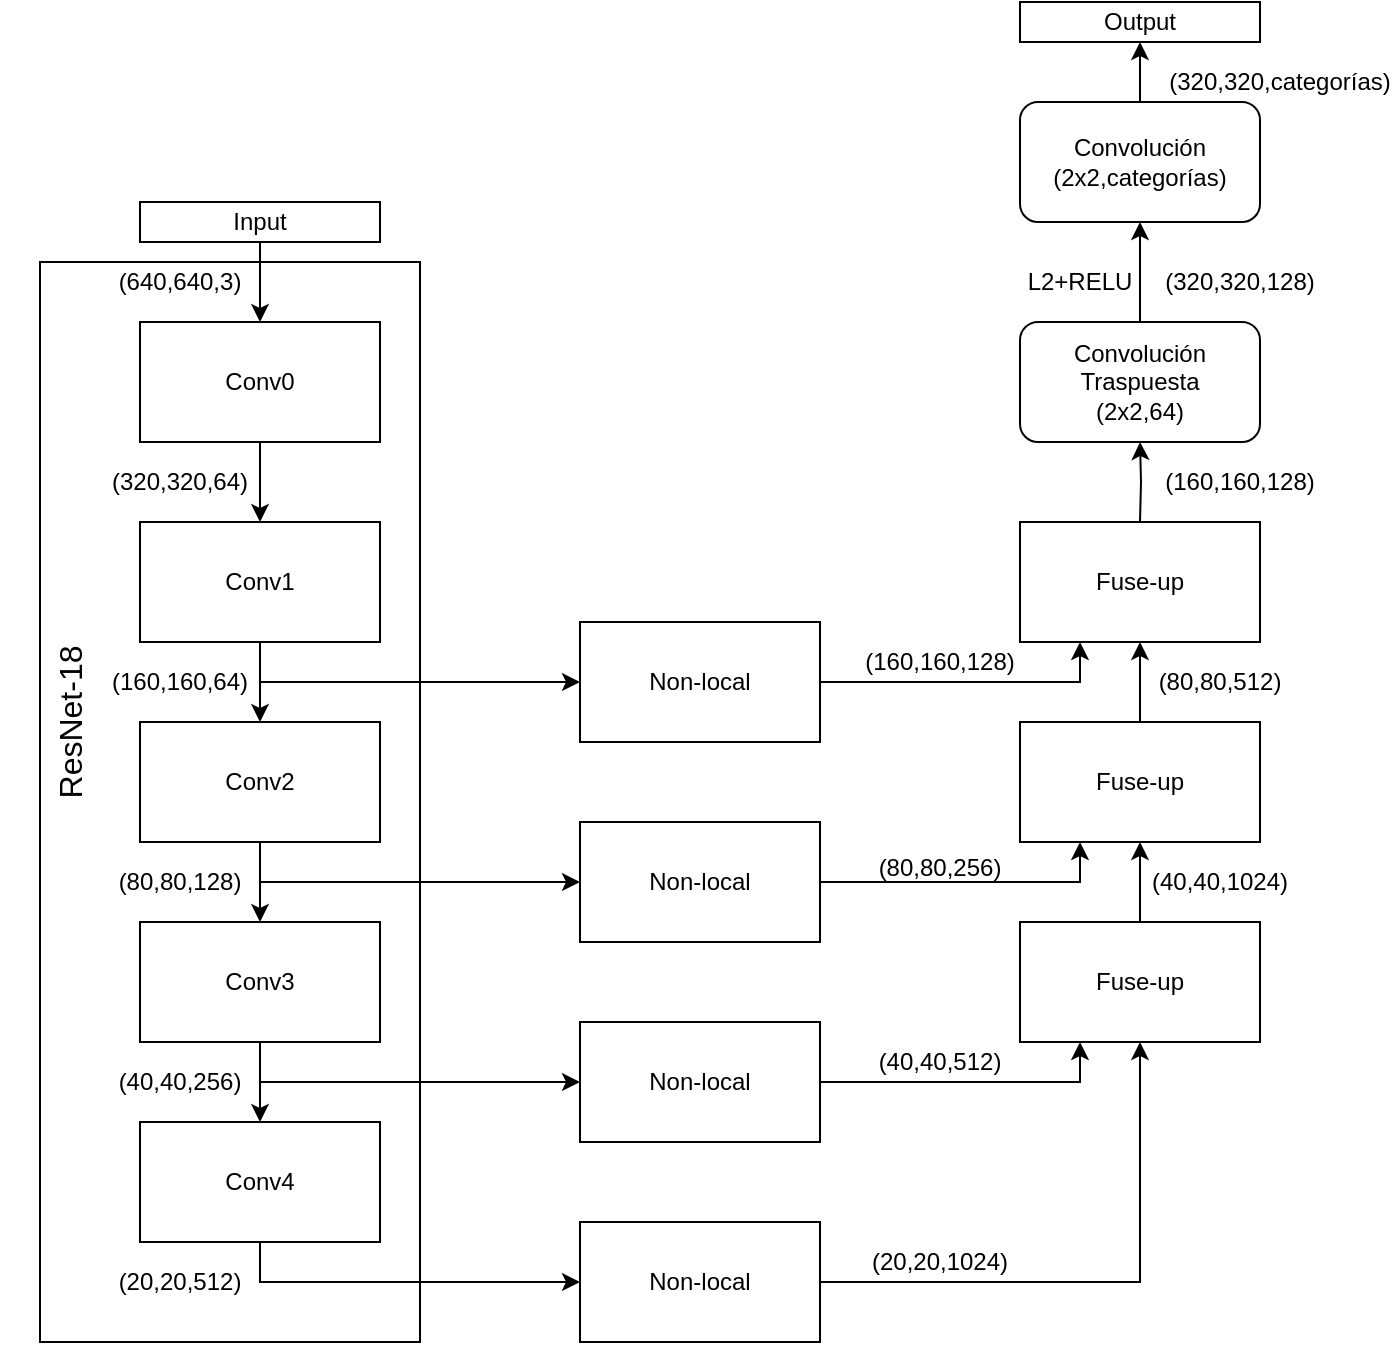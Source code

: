 <mxfile version="13.9.2" type="device" pages="2"><diagram id="hmMCSnsPNJcpCr6YKXEO" name="Page-1"><mxGraphModel dx="1422" dy="1865" grid="1" gridSize="10" guides="1" tooltips="1" connect="1" arrows="1" fold="1" page="1" pageScale="1" pageWidth="850" pageHeight="1100" math="0" shadow="0"><root><mxCell id="0"/><mxCell id="1" parent="0"/><mxCell id="dNM_J1vEn28DvA4uqvdx-1" value="" style="rounded=0;whiteSpace=wrap;html=1;fillColor=none;" parent="1" vertex="1"><mxGeometry x="70" y="83" width="190" height="540" as="geometry"/></mxCell><mxCell id="tcMPDzOzU07q1JCKf_pF-14" style="edgeStyle=orthogonalEdgeStyle;rounded=0;orthogonalLoop=1;jettySize=auto;html=1;exitX=0.5;exitY=1;exitDx=0;exitDy=0;" parent="1" source="tcMPDzOzU07q1JCKf_pF-1" target="tcMPDzOzU07q1JCKf_pF-2" edge="1"><mxGeometry relative="1" as="geometry"/></mxCell><mxCell id="tcMPDzOzU07q1JCKf_pF-1" value="Conv0" style="rounded=0;whiteSpace=wrap;html=1;" parent="1" vertex="1"><mxGeometry x="120" y="113" width="120" height="60" as="geometry"/></mxCell><mxCell id="tcMPDzOzU07q1JCKf_pF-16" style="edgeStyle=orthogonalEdgeStyle;rounded=0;orthogonalLoop=1;jettySize=auto;html=1;exitX=0.5;exitY=1;exitDx=0;exitDy=0;" parent="1" source="tcMPDzOzU07q1JCKf_pF-2" target="tcMPDzOzU07q1JCKf_pF-3" edge="1"><mxGeometry relative="1" as="geometry"/></mxCell><mxCell id="tcMPDzOzU07q1JCKf_pF-39" style="edgeStyle=orthogonalEdgeStyle;rounded=0;orthogonalLoop=1;jettySize=auto;html=1;exitX=0.5;exitY=1;exitDx=0;exitDy=0;entryX=0;entryY=0.5;entryDx=0;entryDy=0;" parent="1" source="tcMPDzOzU07q1JCKf_pF-2" target="tcMPDzOzU07q1JCKf_pF-33" edge="1"><mxGeometry relative="1" as="geometry"/></mxCell><mxCell id="tcMPDzOzU07q1JCKf_pF-2" value="Conv1" style="rounded=0;whiteSpace=wrap;html=1;" parent="1" vertex="1"><mxGeometry x="120" y="213" width="120" height="60" as="geometry"/></mxCell><mxCell id="tcMPDzOzU07q1JCKf_pF-17" style="edgeStyle=orthogonalEdgeStyle;rounded=0;orthogonalLoop=1;jettySize=auto;html=1;exitX=0.5;exitY=1;exitDx=0;exitDy=0;" parent="1" source="tcMPDzOzU07q1JCKf_pF-3" target="tcMPDzOzU07q1JCKf_pF-4" edge="1"><mxGeometry relative="1" as="geometry"/></mxCell><mxCell id="tcMPDzOzU07q1JCKf_pF-37" style="edgeStyle=orthogonalEdgeStyle;rounded=0;orthogonalLoop=1;jettySize=auto;html=1;exitX=0.5;exitY=1;exitDx=0;exitDy=0;" parent="1" source="tcMPDzOzU07q1JCKf_pF-3" target="tcMPDzOzU07q1JCKf_pF-32" edge="1"><mxGeometry relative="1" as="geometry"/></mxCell><mxCell id="tcMPDzOzU07q1JCKf_pF-3" value="Conv2" style="rounded=0;whiteSpace=wrap;html=1;" parent="1" vertex="1"><mxGeometry x="120" y="313" width="120" height="60" as="geometry"/></mxCell><mxCell id="tcMPDzOzU07q1JCKf_pF-18" style="edgeStyle=orthogonalEdgeStyle;rounded=0;orthogonalLoop=1;jettySize=auto;html=1;exitX=0.5;exitY=1;exitDx=0;exitDy=0;entryX=0.5;entryY=0;entryDx=0;entryDy=0;" parent="1" source="tcMPDzOzU07q1JCKf_pF-4" target="tcMPDzOzU07q1JCKf_pF-5" edge="1"><mxGeometry relative="1" as="geometry"/></mxCell><mxCell id="tcMPDzOzU07q1JCKf_pF-27" style="edgeStyle=orthogonalEdgeStyle;rounded=0;orthogonalLoop=1;jettySize=auto;html=1;exitX=0.5;exitY=1;exitDx=0;exitDy=0;" parent="1" source="tcMPDzOzU07q1JCKf_pF-4" target="tcMPDzOzU07q1JCKf_pF-26" edge="1"><mxGeometry relative="1" as="geometry"/></mxCell><mxCell id="tcMPDzOzU07q1JCKf_pF-4" value="Conv3" style="rounded=0;whiteSpace=wrap;html=1;" parent="1" vertex="1"><mxGeometry x="120" y="413" width="120" height="60" as="geometry"/></mxCell><mxCell id="tcMPDzOzU07q1JCKf_pF-20" style="edgeStyle=orthogonalEdgeStyle;rounded=0;orthogonalLoop=1;jettySize=auto;html=1;exitX=0.5;exitY=1;exitDx=0;exitDy=0;entryX=0;entryY=0.5;entryDx=0;entryDy=0;" parent="1" source="tcMPDzOzU07q1JCKf_pF-5" target="tcMPDzOzU07q1JCKf_pF-19" edge="1"><mxGeometry relative="1" as="geometry"/></mxCell><mxCell id="tcMPDzOzU07q1JCKf_pF-5" value="Conv4" style="rounded=0;whiteSpace=wrap;html=1;" parent="1" vertex="1"><mxGeometry x="120" y="513" width="120" height="60" as="geometry"/></mxCell><mxCell id="tcMPDzOzU07q1JCKf_pF-6" value="Output" style="rounded=0;whiteSpace=wrap;html=1;" parent="1" vertex="1"><mxGeometry x="560" y="-47" width="120" height="20" as="geometry"/></mxCell><mxCell id="tcMPDzOzU07q1JCKf_pF-7" value="Fuse-up" style="rounded=0;whiteSpace=wrap;html=1;" parent="1" vertex="1"><mxGeometry x="560" y="213" width="120" height="60" as="geometry"/></mxCell><mxCell id="tcMPDzOzU07q1JCKf_pF-35" style="edgeStyle=orthogonalEdgeStyle;rounded=0;orthogonalLoop=1;jettySize=auto;html=1;exitX=0.5;exitY=0;exitDx=0;exitDy=0;" parent="1" source="tcMPDzOzU07q1JCKf_pF-8" target="tcMPDzOzU07q1JCKf_pF-7" edge="1"><mxGeometry relative="1" as="geometry"/></mxCell><mxCell id="tcMPDzOzU07q1JCKf_pF-8" value="Fuse-up" style="rounded=0;whiteSpace=wrap;html=1;" parent="1" vertex="1"><mxGeometry x="560" y="313" width="120" height="60" as="geometry"/></mxCell><mxCell id="tcMPDzOzU07q1JCKf_pF-34" style="edgeStyle=orthogonalEdgeStyle;rounded=0;orthogonalLoop=1;jettySize=auto;html=1;exitX=0.5;exitY=0;exitDx=0;exitDy=0;entryX=0.5;entryY=1;entryDx=0;entryDy=0;" parent="1" source="tcMPDzOzU07q1JCKf_pF-9" target="tcMPDzOzU07q1JCKf_pF-8" edge="1"><mxGeometry relative="1" as="geometry"/></mxCell><mxCell id="tcMPDzOzU07q1JCKf_pF-9" value="Fuse-up" style="rounded=0;whiteSpace=wrap;html=1;" parent="1" vertex="1"><mxGeometry x="560" y="413" width="120" height="60" as="geometry"/></mxCell><mxCell id="tcMPDzOzU07q1JCKf_pF-11" value="(640,640,3)" style="text;html=1;strokeColor=none;fillColor=none;align=center;verticalAlign=middle;whiteSpace=wrap;rounded=0;" parent="1" vertex="1"><mxGeometry x="120" y="83" width="40" height="20" as="geometry"/></mxCell><mxCell id="tcMPDzOzU07q1JCKf_pF-12" value="" style="endArrow=classic;html=1;entryX=0.5;entryY=0;entryDx=0;entryDy=0;" parent="1" target="tcMPDzOzU07q1JCKf_pF-1" edge="1"><mxGeometry width="50" height="50" relative="1" as="geometry"><mxPoint x="180" y="73" as="sourcePoint"/><mxPoint x="430" y="193" as="targetPoint"/></mxGeometry></mxCell><mxCell id="tcMPDzOzU07q1JCKf_pF-13" value="Input" style="rounded=0;whiteSpace=wrap;html=1;" parent="1" vertex="1"><mxGeometry x="120" y="53" width="120" height="20" as="geometry"/></mxCell><mxCell id="tcMPDzOzU07q1JCKf_pF-15" value="(160,160,64)" style="text;html=1;strokeColor=none;fillColor=none;align=center;verticalAlign=middle;whiteSpace=wrap;rounded=0;" parent="1" vertex="1"><mxGeometry x="120" y="283" width="40" height="20" as="geometry"/></mxCell><mxCell id="tcMPDzOzU07q1JCKf_pF-24" style="edgeStyle=orthogonalEdgeStyle;rounded=0;orthogonalLoop=1;jettySize=auto;html=1;exitX=1;exitY=0.5;exitDx=0;exitDy=0;" parent="1" source="tcMPDzOzU07q1JCKf_pF-19" target="tcMPDzOzU07q1JCKf_pF-9" edge="1"><mxGeometry relative="1" as="geometry"><mxPoint x="620" y="573" as="targetPoint"/></mxGeometry></mxCell><mxCell id="tcMPDzOzU07q1JCKf_pF-19" value="Non-local" style="rounded=0;whiteSpace=wrap;html=1;" parent="1" vertex="1"><mxGeometry x="340" y="563" width="120" height="60" as="geometry"/></mxCell><mxCell id="tcMPDzOzU07q1JCKf_pF-23" value="(20,20,512)" style="text;html=1;strokeColor=none;fillColor=none;align=center;verticalAlign=middle;whiteSpace=wrap;rounded=0;" parent="1" vertex="1"><mxGeometry x="120" y="583" width="40" height="20" as="geometry"/></mxCell><mxCell id="tcMPDzOzU07q1JCKf_pF-25" value="&lt;div&gt;(20,20,1024)&lt;/div&gt;" style="text;html=1;strokeColor=none;fillColor=none;align=center;verticalAlign=middle;whiteSpace=wrap;rounded=0;" parent="1" vertex="1"><mxGeometry x="500" y="573" width="40" height="20" as="geometry"/></mxCell><mxCell id="tcMPDzOzU07q1JCKf_pF-29" style="edgeStyle=orthogonalEdgeStyle;rounded=0;orthogonalLoop=1;jettySize=auto;html=1;exitX=1;exitY=0.5;exitDx=0;exitDy=0;entryX=0.25;entryY=1;entryDx=0;entryDy=0;" parent="1" source="tcMPDzOzU07q1JCKf_pF-26" target="tcMPDzOzU07q1JCKf_pF-9" edge="1"><mxGeometry relative="1" as="geometry"/></mxCell><mxCell id="tcMPDzOzU07q1JCKf_pF-26" value="Non-local" style="rounded=0;whiteSpace=wrap;html=1;" parent="1" vertex="1"><mxGeometry x="340" y="463" width="120" height="60" as="geometry"/></mxCell><mxCell id="tcMPDzOzU07q1JCKf_pF-30" value="(40,40,256)" style="text;html=1;strokeColor=none;fillColor=none;align=center;verticalAlign=middle;whiteSpace=wrap;rounded=0;" parent="1" vertex="1"><mxGeometry x="120" y="483" width="40" height="20" as="geometry"/></mxCell><mxCell id="tcMPDzOzU07q1JCKf_pF-31" value="(40,40,512)" style="text;html=1;strokeColor=none;fillColor=none;align=center;verticalAlign=middle;whiteSpace=wrap;rounded=0;" parent="1" vertex="1"><mxGeometry x="500" y="473" width="40" height="20" as="geometry"/></mxCell><mxCell id="tcMPDzOzU07q1JCKf_pF-38" style="edgeStyle=orthogonalEdgeStyle;rounded=0;orthogonalLoop=1;jettySize=auto;html=1;exitX=1;exitY=0.5;exitDx=0;exitDy=0;entryX=0.25;entryY=1;entryDx=0;entryDy=0;" parent="1" source="tcMPDzOzU07q1JCKf_pF-32" target="tcMPDzOzU07q1JCKf_pF-8" edge="1"><mxGeometry relative="1" as="geometry"/></mxCell><mxCell id="tcMPDzOzU07q1JCKf_pF-32" value="Non-local" style="rounded=0;whiteSpace=wrap;html=1;" parent="1" vertex="1"><mxGeometry x="340" y="363" width="120" height="60" as="geometry"/></mxCell><mxCell id="tcMPDzOzU07q1JCKf_pF-40" style="edgeStyle=orthogonalEdgeStyle;rounded=0;orthogonalLoop=1;jettySize=auto;html=1;exitX=1;exitY=0.5;exitDx=0;exitDy=0;entryX=0.25;entryY=1;entryDx=0;entryDy=0;" parent="1" source="tcMPDzOzU07q1JCKf_pF-33" target="tcMPDzOzU07q1JCKf_pF-7" edge="1"><mxGeometry relative="1" as="geometry"/></mxCell><mxCell id="tcMPDzOzU07q1JCKf_pF-33" value="Non-local" style="rounded=0;whiteSpace=wrap;html=1;" parent="1" vertex="1"><mxGeometry x="340" y="263" width="120" height="60" as="geometry"/></mxCell><mxCell id="tcMPDzOzU07q1JCKf_pF-41" value="&lt;div&gt;(80,80,128)&lt;/div&gt;" style="text;html=1;strokeColor=none;fillColor=none;align=center;verticalAlign=middle;whiteSpace=wrap;rounded=0;" parent="1" vertex="1"><mxGeometry x="120" y="383" width="40" height="20" as="geometry"/></mxCell><mxCell id="tcMPDzOzU07q1JCKf_pF-42" value="&lt;div&gt;(80,80,256)&lt;/div&gt;" style="text;html=1;strokeColor=none;fillColor=none;align=center;verticalAlign=middle;whiteSpace=wrap;rounded=0;" parent="1" vertex="1"><mxGeometry x="500" y="376" width="40" height="20" as="geometry"/></mxCell><mxCell id="tcMPDzOzU07q1JCKf_pF-44" value="(160,160,128)" style="text;html=1;strokeColor=none;fillColor=none;align=center;verticalAlign=middle;whiteSpace=wrap;rounded=0;" parent="1" vertex="1"><mxGeometry x="500" y="273" width="40" height="20" as="geometry"/></mxCell><mxCell id="tcMPDzOzU07q1JCKf_pF-45" value="(320,320,64)" style="text;html=1;strokeColor=none;fillColor=none;align=center;verticalAlign=middle;whiteSpace=wrap;rounded=0;" parent="1" vertex="1"><mxGeometry x="120" y="183" width="40" height="20" as="geometry"/></mxCell><mxCell id="tcMPDzOzU07q1JCKf_pF-48" value="(40,40,1024)" style="text;html=1;strokeColor=none;fillColor=none;align=center;verticalAlign=middle;whiteSpace=wrap;rounded=0;" parent="1" vertex="1"><mxGeometry x="640" y="383" width="40" height="20" as="geometry"/></mxCell><mxCell id="tcMPDzOzU07q1JCKf_pF-50" value="(80,80,512)" style="text;html=1;strokeColor=none;fillColor=none;align=center;verticalAlign=middle;whiteSpace=wrap;rounded=0;" parent="1" vertex="1"><mxGeometry x="640" y="283" width="40" height="20" as="geometry"/></mxCell><mxCell id="tcMPDzOzU07q1JCKf_pF-53" style="edgeStyle=orthogonalEdgeStyle;rounded=0;orthogonalLoop=1;jettySize=auto;html=1;exitX=0.5;exitY=0;exitDx=0;exitDy=0;" parent="1" source="tcMPDzOzU07q1JCKf_pF-51" target="tcMPDzOzU07q1JCKf_pF-6" edge="1"><mxGeometry relative="1" as="geometry"/></mxCell><mxCell id="tcMPDzOzU07q1JCKf_pF-51" value="&lt;div&gt;Convolución&lt;br&gt;&lt;/div&gt;&lt;div&gt;(2x2,categorías)&lt;br&gt;&lt;/div&gt;" style="rounded=1;whiteSpace=wrap;html=1;" parent="1" vertex="1"><mxGeometry x="560" y="3" width="120" height="60" as="geometry"/></mxCell><mxCell id="tcMPDzOzU07q1JCKf_pF-54" value="(320,320,categorías)" style="text;html=1;strokeColor=none;fillColor=none;align=center;verticalAlign=middle;whiteSpace=wrap;rounded=0;" parent="1" vertex="1"><mxGeometry x="670" y="-17" width="40" height="20" as="geometry"/></mxCell><mxCell id="dNM_J1vEn28DvA4uqvdx-2" value="&lt;font style=&quot;font-size: 16px&quot;&gt;ResNet&lt;/font&gt;&lt;font style=&quot;font-size: 16px&quot;&gt;-18&lt;/font&gt;" style="text;html=1;strokeColor=none;fillColor=none;align=center;verticalAlign=middle;whiteSpace=wrap;rounded=0;horizontal=0;" parent="1" vertex="1"><mxGeometry x="50" y="303" width="70" height="20" as="geometry"/></mxCell><mxCell id="zdvkct2Qah11eXACbm4Y-1" style="edgeStyle=orthogonalEdgeStyle;rounded=0;orthogonalLoop=1;jettySize=auto;html=1;entryX=0.5;entryY=1;entryDx=0;entryDy=0;" edge="1" parent="1" target="zdvkct2Qah11eXACbm4Y-5"><mxGeometry relative="1" as="geometry"><mxPoint x="620" y="170" as="targetPoint"/><mxPoint x="620" y="213" as="sourcePoint"/></mxGeometry></mxCell><mxCell id="zdvkct2Qah11eXACbm4Y-2" value="&lt;div&gt;(160,160,128)&lt;/div&gt;" style="text;html=1;strokeColor=none;fillColor=none;align=center;verticalAlign=middle;whiteSpace=wrap;rounded=0;" vertex="1" parent="1"><mxGeometry x="650" y="183" width="40" height="20" as="geometry"/></mxCell><mxCell id="zdvkct2Qah11eXACbm4Y-3" style="edgeStyle=orthogonalEdgeStyle;rounded=0;orthogonalLoop=1;jettySize=auto;html=1;entryX=0.5;entryY=1;entryDx=0;entryDy=0;" edge="1" parent="1" source="zdvkct2Qah11eXACbm4Y-5"><mxGeometry relative="1" as="geometry"><mxPoint x="620" y="110" as="sourcePoint"/><mxPoint x="620" y="63" as="targetPoint"/></mxGeometry></mxCell><mxCell id="zdvkct2Qah11eXACbm4Y-4" value="&lt;div&gt;(320,320,128)&lt;/div&gt;" style="text;html=1;strokeColor=none;fillColor=none;align=center;verticalAlign=middle;whiteSpace=wrap;rounded=0;" vertex="1" parent="1"><mxGeometry x="650" y="83" width="40" height="20" as="geometry"/></mxCell><mxCell id="zdvkct2Qah11eXACbm4Y-5" value="&lt;div&gt;Convolución&lt;/div&gt;&lt;div&gt;Traspuesta&lt;br&gt;&lt;/div&gt;&lt;div&gt;(2x2,64)&lt;br&gt;&lt;/div&gt;" style="rounded=1;whiteSpace=wrap;html=1;" vertex="1" parent="1"><mxGeometry x="560" y="113" width="120" height="60" as="geometry"/></mxCell><mxCell id="zdvkct2Qah11eXACbm4Y-6" value="L2+RELU" style="text;html=1;strokeColor=none;fillColor=none;align=center;verticalAlign=middle;whiteSpace=wrap;rounded=0;" vertex="1" parent="1"><mxGeometry x="570" y="83" width="40" height="20" as="geometry"/></mxCell></root></mxGraphModel></diagram><diagram id="wfsUBu5mWRZKpayJvTtz" name="Page-2"><mxGraphModel dx="1422" dy="794" grid="1" gridSize="10" guides="1" tooltips="1" connect="1" arrows="1" fold="1" page="1" pageScale="1" pageWidth="850" pageHeight="1100" math="0" shadow="0"><root><mxCell id="K46hwAUYnZ-i0ehXtEKi-0"/><mxCell id="K46hwAUYnZ-i0ehXtEKi-1" parent="K46hwAUYnZ-i0ehXtEKi-0"/><mxCell id="K46hwAUYnZ-i0ehXtEKi-2" value="&lt;div&gt;Convolución&lt;/div&gt;&lt;div&gt;(2x2,128)&lt;br&gt;&lt;/div&gt;" style="rounded=1;whiteSpace=wrap;html=1;" vertex="1" parent="K46hwAUYnZ-i0ehXtEKi-1"><mxGeometry x="340" y="230" width="120" height="60" as="geometry"/></mxCell><mxCell id="K46hwAUYnZ-i0ehXtEKi-3" value="&lt;div&gt;Convolución&lt;/div&gt;&lt;div&gt;(2x2,256)&lt;br&gt;&lt;/div&gt;" style="rounded=1;whiteSpace=wrap;html=1;" vertex="1" parent="K46hwAUYnZ-i0ehXtEKi-1"><mxGeometry x="340" y="330" width="120" height="60" as="geometry"/></mxCell><mxCell id="K46hwAUYnZ-i0ehXtEKi-4" value="&lt;div&gt;Convolución&lt;/div&gt;&lt;div&gt;(2x2,512)&lt;br&gt;&lt;/div&gt;" style="rounded=1;whiteSpace=wrap;html=1;" vertex="1" parent="K46hwAUYnZ-i0ehXtEKi-1"><mxGeometry x="340" y="430" width="120" height="60" as="geometry"/></mxCell><mxCell id="K46hwAUYnZ-i0ehXtEKi-5" value="&lt;div&gt;Convolución&lt;/div&gt;&lt;div&gt;(2x2,1024)&lt;br&gt;&lt;/div&gt;" style="rounded=1;whiteSpace=wrap;html=1;" vertex="1" parent="K46hwAUYnZ-i0ehXtEKi-1"><mxGeometry x="340" y="530" width="120" height="60" as="geometry"/></mxCell></root></mxGraphModel></diagram></mxfile>